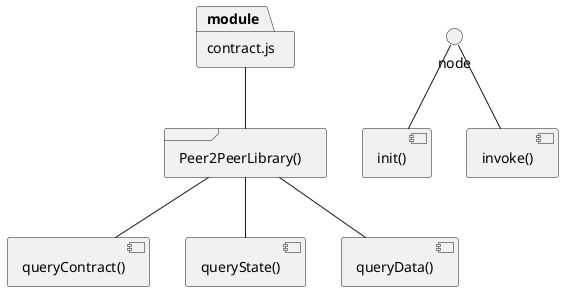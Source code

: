 @startuml
package module as "contract.js"
frame contract as "Peer2PeerLibrary()"
component init as "init()"
component invoke as "invoke()"
component queryContract as "queryContract()"
component queryState as "queryState()"
component queryData as "queryData()"

module -- contract
node -- init
node -- invoke
contract -- queryContract
contract -- queryState
contract -- queryData
@enduml